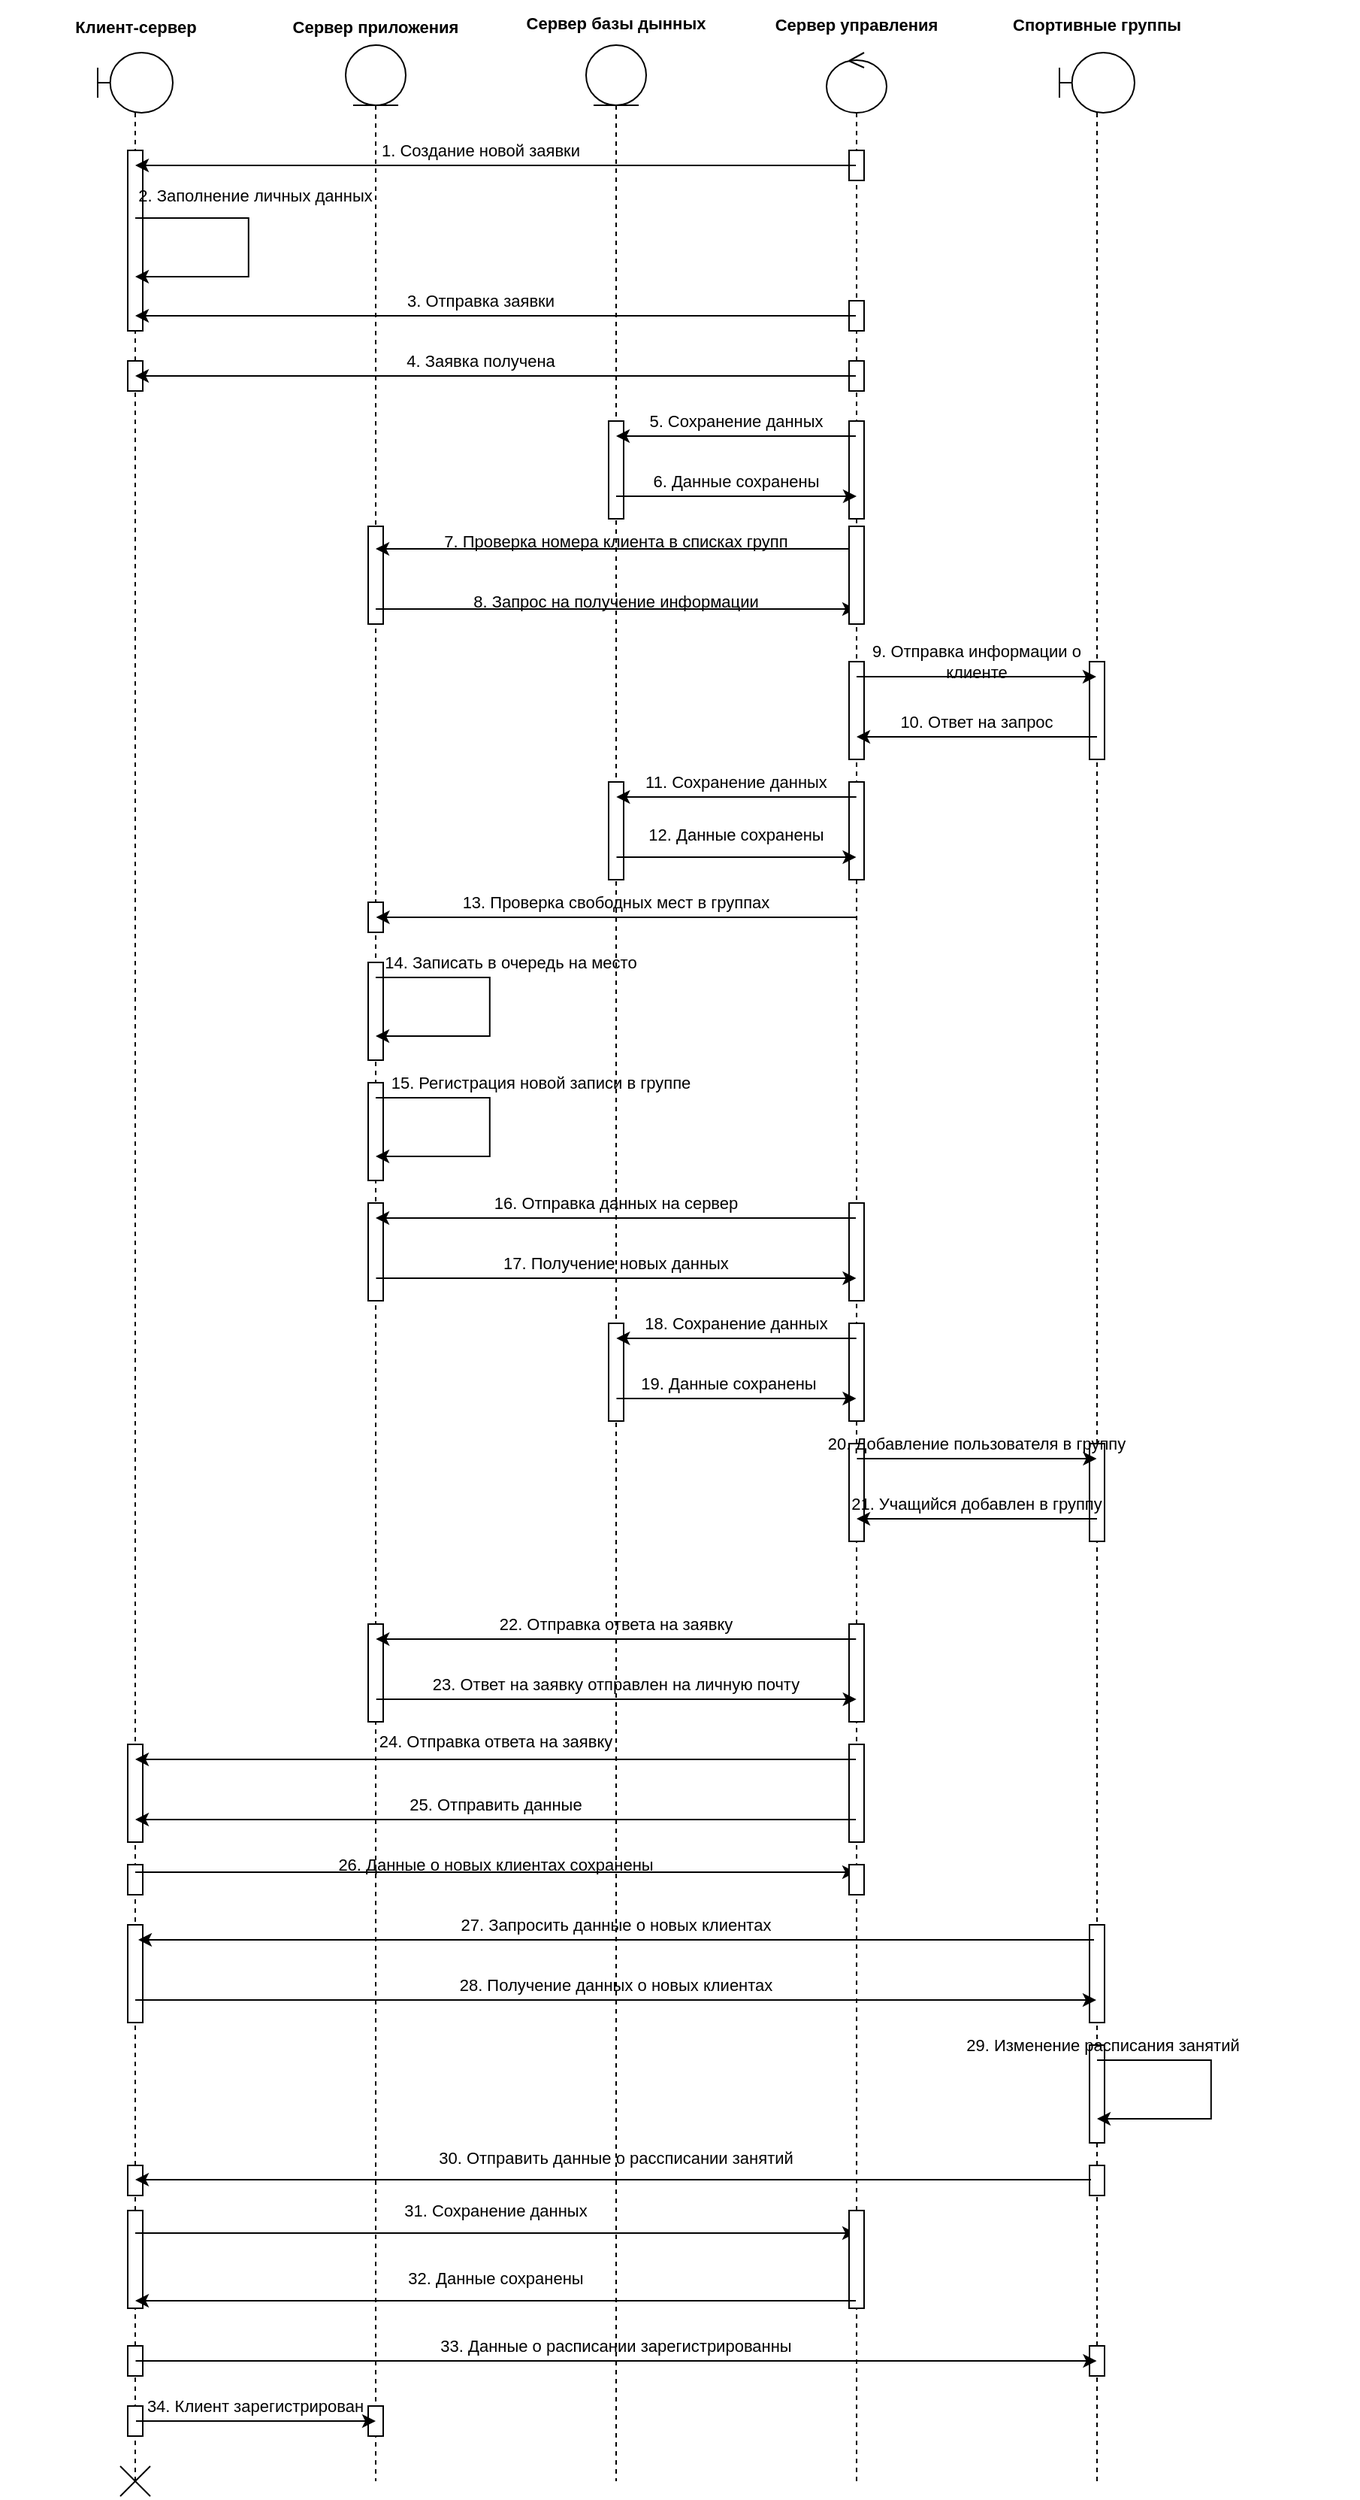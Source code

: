 <mxfile version="16.1.2" type="device"><diagram id="szcy3nR5uqCB43G-WDai" name="Page-1"><mxGraphModel dx="3355" dy="1298" grid="1" gridSize="10" guides="1" tooltips="1" connect="1" arrows="1" fold="1" page="1" pageScale="1" pageWidth="827" pageHeight="1169" math="0" shadow="0"><root><mxCell id="0"/><mxCell id="1" parent="0"/><mxCell id="ODFokgujU97kJLerkF3D-10" value="" style="shape=umlLifeline;participant=umlBoundary;perimeter=lifelinePerimeter;whiteSpace=wrap;html=1;container=1;collapsible=0;recursiveResize=0;verticalAlign=top;spacingTop=36;outlineConnect=0;" parent="1" vertex="1"><mxGeometry x="55" y="65" width="50" height="1615" as="geometry"/></mxCell><mxCell id="MWGUDwz7eSeoZAFQgf_F-28" value="" style="endArrow=none;html=1;rounded=0;" edge="1" parent="ODFokgujU97kJLerkF3D-10"><mxGeometry width="50" height="50" relative="1" as="geometry"><mxPoint x="15" y="1625" as="sourcePoint"/><mxPoint x="35" y="1605" as="targetPoint"/></mxGeometry></mxCell><mxCell id="MWGUDwz7eSeoZAFQgf_F-29" value="" style="endArrow=none;html=1;rounded=0;" edge="1" parent="ODFokgujU97kJLerkF3D-10"><mxGeometry width="50" height="50" relative="1" as="geometry"><mxPoint x="15" y="1605" as="sourcePoint"/><mxPoint x="35" y="1625" as="targetPoint"/></mxGeometry></mxCell><mxCell id="HQy26f-SlW14zIdKnm8M-32" value="" style="html=1;points=[];perimeter=orthogonalPerimeter;fontSize=11;" parent="ODFokgujU97kJLerkF3D-10" vertex="1"><mxGeometry x="20" y="65" width="10" height="120" as="geometry"/></mxCell><mxCell id="MWGUDwz7eSeoZAFQgf_F-51" value="" style="html=1;points=[];perimeter=orthogonalPerimeter;fontSize=11;" vertex="1" parent="ODFokgujU97kJLerkF3D-10"><mxGeometry x="20" y="205" width="10" height="20" as="geometry"/></mxCell><mxCell id="MWGUDwz7eSeoZAFQgf_F-57" value="" style="html=1;points=[];perimeter=orthogonalPerimeter;fontSize=11;" vertex="1" parent="ODFokgujU97kJLerkF3D-10"><mxGeometry x="20" y="1125" width="10" height="65" as="geometry"/></mxCell><mxCell id="MWGUDwz7eSeoZAFQgf_F-59" value="" style="html=1;points=[];perimeter=orthogonalPerimeter;fontSize=11;" vertex="1" parent="ODFokgujU97kJLerkF3D-10"><mxGeometry x="20" y="1245" width="10" height="65" as="geometry"/></mxCell><mxCell id="MWGUDwz7eSeoZAFQgf_F-61" value="" style="html=1;points=[];perimeter=orthogonalPerimeter;fontSize=11;" vertex="1" parent="ODFokgujU97kJLerkF3D-10"><mxGeometry x="20" y="1435" width="10" height="65" as="geometry"/></mxCell><mxCell id="MWGUDwz7eSeoZAFQgf_F-63" value="" style="html=1;points=[];perimeter=orthogonalPerimeter;fontSize=11;" vertex="1" parent="ODFokgujU97kJLerkF3D-10"><mxGeometry x="20" y="1205" width="10" height="20" as="geometry"/></mxCell><mxCell id="MWGUDwz7eSeoZAFQgf_F-68" value="" style="html=1;points=[];perimeter=orthogonalPerimeter;fontSize=11;" vertex="1" parent="ODFokgujU97kJLerkF3D-10"><mxGeometry x="20" y="1525" width="10" height="20" as="geometry"/></mxCell><mxCell id="MWGUDwz7eSeoZAFQgf_F-69" value="" style="html=1;points=[];perimeter=orthogonalPerimeter;fontSize=11;" vertex="1" parent="ODFokgujU97kJLerkF3D-10"><mxGeometry x="20" y="1565" width="10" height="20" as="geometry"/></mxCell><mxCell id="ODFokgujU97kJLerkF3D-16" value="&lt;span style=&quot;font-weight: 700&quot;&gt;Клиент-сервер&lt;/span&gt;" style="text;html=1;align=center;verticalAlign=middle;resizable=0;points=[];autosize=1;strokeColor=none;fontSize=11;" parent="1" vertex="1"><mxGeometry x="30" y="37.5" width="100" height="20" as="geometry"/></mxCell><mxCell id="ODFokgujU97kJLerkF3D-17" value="Сервер приложения" style="text;align=center;fontStyle=1;verticalAlign=middle;spacingLeft=3;spacingRight=3;strokeColor=none;rotatable=0;points=[[0,0.5],[1,0.5]];portConstraint=eastwest;fontSize=11;" parent="1" vertex="1"><mxGeometry x="200" y="36" width="80" height="23" as="geometry"/></mxCell><mxCell id="ODFokgujU97kJLerkF3D-18" value="Сервер базы дынных" style="text;align=center;fontStyle=1;verticalAlign=middle;spacingLeft=3;spacingRight=3;strokeColor=none;rotatable=0;points=[[0,0.5],[1,0.5]];portConstraint=eastwest;fontSize=11;" parent="1" vertex="1"><mxGeometry x="360" y="30" width="80" height="30" as="geometry"/></mxCell><mxCell id="ODFokgujU97kJLerkF3D-19" value="Сервер управления" style="text;align=center;fontStyle=1;verticalAlign=middle;spacingLeft=3;spacingRight=3;strokeColor=none;rotatable=0;points=[[0,0.5],[1,0.5]];portConstraint=eastwest;fontSize=11;" parent="1" vertex="1"><mxGeometry x="520" y="33" width="80" height="26" as="geometry"/></mxCell><mxCell id="ODFokgujU97kJLerkF3D-20" value="Спортивные группы" style="text;align=center;fontStyle=1;verticalAlign=middle;spacingLeft=3;spacingRight=3;strokeColor=none;rotatable=0;points=[[0,0.5],[1,0.5]];portConstraint=eastwest;fontSize=11;" parent="1" vertex="1"><mxGeometry x="680" y="33" width="80" height="26" as="geometry"/></mxCell><mxCell id="ODFokgujU97kJLerkF3D-28" value="1. Создание новой заявки" style="text;html=1;strokeColor=none;fillColor=none;align=center;verticalAlign=middle;whiteSpace=wrap;rounded=0;fontSize=11;" parent="1" vertex="1"><mxGeometry x="140" y="120" width="340" height="20" as="geometry"/></mxCell><mxCell id="HQy26f-SlW14zIdKnm8M-1" value="" style="shape=umlLifeline;participant=umlEntity;perimeter=lifelinePerimeter;whiteSpace=wrap;html=1;container=1;collapsible=0;recursiveResize=0;verticalAlign=top;spacingTop=36;outlineConnect=0;" parent="1" vertex="1"><mxGeometry x="220" y="60" width="40" height="1620" as="geometry"/></mxCell><mxCell id="MWGUDwz7eSeoZAFQgf_F-44" value="" style="html=1;points=[];perimeter=orthogonalPerimeter;fontSize=11;" vertex="1" parent="HQy26f-SlW14zIdKnm8M-1"><mxGeometry x="15" y="770" width="10" height="65" as="geometry"/></mxCell><mxCell id="MWGUDwz7eSeoZAFQgf_F-45" value="" style="html=1;points=[];perimeter=orthogonalPerimeter;fontSize=11;" vertex="1" parent="HQy26f-SlW14zIdKnm8M-1"><mxGeometry x="15" y="690" width="10" height="65" as="geometry"/></mxCell><mxCell id="MWGUDwz7eSeoZAFQgf_F-46" value="" style="html=1;points=[];perimeter=orthogonalPerimeter;fontSize=11;" vertex="1" parent="HQy26f-SlW14zIdKnm8M-1"><mxGeometry x="15" y="610" width="10" height="65" as="geometry"/></mxCell><mxCell id="MWGUDwz7eSeoZAFQgf_F-47" value="" style="html=1;points=[];perimeter=orthogonalPerimeter;fontSize=11;" vertex="1" parent="HQy26f-SlW14zIdKnm8M-1"><mxGeometry x="15" y="320" width="10" height="65" as="geometry"/></mxCell><mxCell id="MWGUDwz7eSeoZAFQgf_F-54" value="" style="html=1;points=[];perimeter=orthogonalPerimeter;fontSize=11;" vertex="1" parent="HQy26f-SlW14zIdKnm8M-1"><mxGeometry x="15" y="570" width="10" height="20" as="geometry"/></mxCell><mxCell id="MWGUDwz7eSeoZAFQgf_F-55" value="" style="html=1;points=[];perimeter=orthogonalPerimeter;fontSize=11;" vertex="1" parent="HQy26f-SlW14zIdKnm8M-1"><mxGeometry x="15" y="1050" width="10" height="65" as="geometry"/></mxCell><mxCell id="MWGUDwz7eSeoZAFQgf_F-70" value="" style="html=1;points=[];perimeter=orthogonalPerimeter;fontSize=11;" vertex="1" parent="HQy26f-SlW14zIdKnm8M-1"><mxGeometry x="15" y="1570" width="10" height="20" as="geometry"/></mxCell><mxCell id="HQy26f-SlW14zIdKnm8M-2" value="" style="shape=umlLifeline;participant=umlEntity;perimeter=lifelinePerimeter;whiteSpace=wrap;html=1;container=1;collapsible=0;recursiveResize=0;verticalAlign=top;spacingTop=36;outlineConnect=0;" parent="1" vertex="1"><mxGeometry x="380" y="60" width="40" height="1620" as="geometry"/></mxCell><mxCell id="HQy26f-SlW14zIdKnm8M-23" value="" style="endArrow=classic;html=1;fontSize=11;" parent="HQy26f-SlW14zIdKnm8M-2" source="HQy26f-SlW14zIdKnm8M-3" edge="1"><mxGeometry width="50" height="50" relative="1" as="geometry"><mxPoint x="-115.33" y="335.0" as="sourcePoint"/><mxPoint x="-140" y="335" as="targetPoint"/></mxGeometry></mxCell><mxCell id="HQy26f-SlW14zIdKnm8M-25" value="" style="endArrow=classic;html=1;fontSize=11;exitX=0.934;exitY=0.488;exitDx=0;exitDy=0;exitPerimeter=0;" parent="HQy26f-SlW14zIdKnm8M-2" target="HQy26f-SlW14zIdKnm8M-3" edge="1"><mxGeometry width="50" height="50" relative="1" as="geometry"><mxPoint x="-140" y="375.0" as="sourcePoint"/><mxPoint x="130.66" y="375.48" as="targetPoint"/></mxGeometry></mxCell><mxCell id="9EREWzM2FgxHDUXJ3Qbt-2" value="" style="endArrow=classic;html=1;fontSize=11;exitX=0.5;exitY=0.062;exitDx=0;exitDy=0;exitPerimeter=0;" parent="HQy26f-SlW14zIdKnm8M-2" edge="1"><mxGeometry width="50" height="50" relative="1" as="geometry"><mxPoint x="-300" y="1215" as="sourcePoint"/><mxPoint x="179.5" y="1215" as="targetPoint"/></mxGeometry></mxCell><mxCell id="9EREWzM2FgxHDUXJ3Qbt-7" value="" style="endArrow=classic;html=1;fontSize=11;exitX=0.5;exitY=0.062;exitDx=0;exitDy=0;exitPerimeter=0;" parent="HQy26f-SlW14zIdKnm8M-2" edge="1"><mxGeometry width="50" height="50" relative="1" as="geometry"><mxPoint x="-300" y="1455" as="sourcePoint"/><mxPoint x="179.5" y="1455" as="targetPoint"/></mxGeometry></mxCell><mxCell id="MWGUDwz7eSeoZAFQgf_F-23" value="30. Отправить данные о рассписании занятий" style="text;html=1;strokeColor=none;fillColor=none;align=center;verticalAlign=middle;whiteSpace=wrap;rounded=0;fontSize=11;" vertex="1" parent="HQy26f-SlW14zIdKnm8M-2"><mxGeometry x="-150" y="1395" width="340" height="20" as="geometry"/></mxCell><mxCell id="MWGUDwz7eSeoZAFQgf_F-43" value="" style="html=1;points=[];perimeter=orthogonalPerimeter;fontSize=11;" vertex="1" parent="HQy26f-SlW14zIdKnm8M-2"><mxGeometry x="15" y="850" width="10" height="65" as="geometry"/></mxCell><mxCell id="MWGUDwz7eSeoZAFQgf_F-48" value="" style="html=1;points=[];perimeter=orthogonalPerimeter;fontSize=11;" vertex="1" parent="HQy26f-SlW14zIdKnm8M-2"><mxGeometry x="15" y="490" width="10" height="65" as="geometry"/></mxCell><mxCell id="MWGUDwz7eSeoZAFQgf_F-49" value="" style="html=1;points=[];perimeter=orthogonalPerimeter;fontSize=11;" vertex="1" parent="HQy26f-SlW14zIdKnm8M-2"><mxGeometry x="15" y="250" width="10" height="65" as="geometry"/></mxCell><mxCell id="HQy26f-SlW14zIdKnm8M-3" value="" style="shape=umlLifeline;participant=umlControl;perimeter=lifelinePerimeter;whiteSpace=wrap;html=1;container=1;collapsible=0;recursiveResize=0;verticalAlign=top;spacingTop=36;outlineConnect=0;" parent="1" vertex="1"><mxGeometry x="540" y="65" width="40" height="1615" as="geometry"/></mxCell><mxCell id="MWGUDwz7eSeoZAFQgf_F-30" value="" style="html=1;points=[];perimeter=orthogonalPerimeter;fontSize=11;" vertex="1" parent="HQy26f-SlW14zIdKnm8M-3"><mxGeometry x="15" y="65" width="10" height="20" as="geometry"/></mxCell><mxCell id="MWGUDwz7eSeoZAFQgf_F-31" value="" style="html=1;points=[];perimeter=orthogonalPerimeter;fontSize=11;" vertex="1" parent="HQy26f-SlW14zIdKnm8M-3"><mxGeometry x="15" y="165" width="10" height="20" as="geometry"/></mxCell><mxCell id="MWGUDwz7eSeoZAFQgf_F-32" value="" style="html=1;points=[];perimeter=orthogonalPerimeter;fontSize=11;" vertex="1" parent="HQy26f-SlW14zIdKnm8M-3"><mxGeometry x="15" y="205" width="10" height="20" as="geometry"/></mxCell><mxCell id="MWGUDwz7eSeoZAFQgf_F-33" value="" style="html=1;points=[];perimeter=orthogonalPerimeter;fontSize=11;" vertex="1" parent="HQy26f-SlW14zIdKnm8M-3"><mxGeometry x="15" y="245" width="10" height="65" as="geometry"/></mxCell><mxCell id="MWGUDwz7eSeoZAFQgf_F-35" value="" style="html=1;points=[];perimeter=orthogonalPerimeter;fontSize=11;" vertex="1" parent="HQy26f-SlW14zIdKnm8M-3"><mxGeometry x="15" y="315" width="10" height="65" as="geometry"/></mxCell><mxCell id="MWGUDwz7eSeoZAFQgf_F-37" value="" style="html=1;points=[];perimeter=orthogonalPerimeter;fontSize=11;" vertex="1" parent="HQy26f-SlW14zIdKnm8M-3"><mxGeometry x="15" y="485" width="10" height="65" as="geometry"/></mxCell><mxCell id="MWGUDwz7eSeoZAFQgf_F-38" value="" style="html=1;points=[];perimeter=orthogonalPerimeter;fontSize=11;" vertex="1" parent="HQy26f-SlW14zIdKnm8M-3"><mxGeometry x="15" y="765" width="10" height="65" as="geometry"/></mxCell><mxCell id="MWGUDwz7eSeoZAFQgf_F-39" value="" style="html=1;points=[];perimeter=orthogonalPerimeter;fontSize=11;" vertex="1" parent="HQy26f-SlW14zIdKnm8M-3"><mxGeometry x="15" y="845" width="10" height="65" as="geometry"/></mxCell><mxCell id="MWGUDwz7eSeoZAFQgf_F-40" value="" style="html=1;points=[];perimeter=orthogonalPerimeter;fontSize=11;" vertex="1" parent="HQy26f-SlW14zIdKnm8M-3"><mxGeometry x="15" y="925" width="10" height="65" as="geometry"/></mxCell><mxCell id="MWGUDwz7eSeoZAFQgf_F-42" value="" style="html=1;points=[];perimeter=orthogonalPerimeter;fontSize=11;" vertex="1" parent="HQy26f-SlW14zIdKnm8M-3"><mxGeometry x="15" y="1045" width="10" height="65" as="geometry"/></mxCell><mxCell id="MWGUDwz7eSeoZAFQgf_F-34" value="" style="html=1;points=[];perimeter=orthogonalPerimeter;fontSize=11;" vertex="1" parent="HQy26f-SlW14zIdKnm8M-3"><mxGeometry x="15" y="405" width="10" height="65" as="geometry"/></mxCell><mxCell id="MWGUDwz7eSeoZAFQgf_F-56" value="" style="html=1;points=[];perimeter=orthogonalPerimeter;fontSize=11;" vertex="1" parent="HQy26f-SlW14zIdKnm8M-3"><mxGeometry x="15" y="1125" width="10" height="65" as="geometry"/></mxCell><mxCell id="MWGUDwz7eSeoZAFQgf_F-62" value="" style="html=1;points=[];perimeter=orthogonalPerimeter;fontSize=11;" vertex="1" parent="HQy26f-SlW14zIdKnm8M-3"><mxGeometry x="15" y="1435" width="10" height="65" as="geometry"/></mxCell><mxCell id="MWGUDwz7eSeoZAFQgf_F-64" value="" style="html=1;points=[];perimeter=orthogonalPerimeter;fontSize=11;" vertex="1" parent="HQy26f-SlW14zIdKnm8M-3"><mxGeometry x="15" y="1205" width="10" height="20" as="geometry"/></mxCell><mxCell id="HQy26f-SlW14zIdKnm8M-5" value="" style="shape=umlLifeline;participant=umlBoundary;perimeter=lifelinePerimeter;whiteSpace=wrap;html=1;container=1;collapsible=0;recursiveResize=0;verticalAlign=top;spacingTop=36;outlineConnect=0;" parent="1" vertex="1"><mxGeometry x="695" y="65" width="50" height="1615" as="geometry"/></mxCell><mxCell id="MWGUDwz7eSeoZAFQgf_F-36" value="" style="html=1;points=[];perimeter=orthogonalPerimeter;fontSize=11;" vertex="1" parent="HQy26f-SlW14zIdKnm8M-5"><mxGeometry x="20" y="405" width="10" height="65" as="geometry"/></mxCell><mxCell id="MWGUDwz7eSeoZAFQgf_F-41" value="" style="html=1;points=[];perimeter=orthogonalPerimeter;fontSize=11;" vertex="1" parent="HQy26f-SlW14zIdKnm8M-5"><mxGeometry x="20" y="925" width="10" height="65" as="geometry"/></mxCell><mxCell id="MWGUDwz7eSeoZAFQgf_F-58" value="" style="html=1;points=[];perimeter=orthogonalPerimeter;fontSize=11;" vertex="1" parent="HQy26f-SlW14zIdKnm8M-5"><mxGeometry x="20" y="1245" width="10" height="65" as="geometry"/></mxCell><mxCell id="MWGUDwz7eSeoZAFQgf_F-60" value="" style="html=1;points=[];perimeter=orthogonalPerimeter;fontSize=11;" vertex="1" parent="HQy26f-SlW14zIdKnm8M-5"><mxGeometry x="20" y="1325" width="10" height="65" as="geometry"/></mxCell><mxCell id="MWGUDwz7eSeoZAFQgf_F-67" value="" style="html=1;points=[];perimeter=orthogonalPerimeter;fontSize=11;" vertex="1" parent="HQy26f-SlW14zIdKnm8M-5"><mxGeometry x="20" y="1405" width="10" height="20" as="geometry"/></mxCell><mxCell id="MWGUDwz7eSeoZAFQgf_F-71" value="" style="html=1;points=[];perimeter=orthogonalPerimeter;fontSize=11;" vertex="1" parent="HQy26f-SlW14zIdKnm8M-5"><mxGeometry x="20" y="1525" width="10" height="20" as="geometry"/></mxCell><mxCell id="HQy26f-SlW14zIdKnm8M-6" value="" style="endArrow=classic;html=1;fontSize=11;rounded=0;" parent="1" source="ODFokgujU97kJLerkF3D-10" target="ODFokgujU97kJLerkF3D-10" edge="1"><mxGeometry width="50" height="50" relative="1" as="geometry"><mxPoint x="90.0" y="174.98" as="sourcePoint"/><mxPoint x="90.4" y="213.83" as="targetPoint"/><Array as="points"><mxPoint x="155.4" y="175"/><mxPoint x="155.4" y="214"/></Array></mxGeometry></mxCell><mxCell id="HQy26f-SlW14zIdKnm8M-7" value="2. Заполнение личных данных" style="text;html=1;strokeColor=none;fillColor=none;align=center;verticalAlign=middle;whiteSpace=wrap;rounded=0;fontSize=11;" parent="1" vertex="1"><mxGeometry x="80" y="150" width="160" height="20" as="geometry"/></mxCell><mxCell id="HQy26f-SlW14zIdKnm8M-13" value="" style="endArrow=classic;html=1;" parent="1" source="HQy26f-SlW14zIdKnm8M-3" edge="1"><mxGeometry width="50" height="50" relative="1" as="geometry"><mxPoint x="524.0" y="240" as="sourcePoint"/><mxPoint x="80" y="240" as="targetPoint"/></mxGeometry></mxCell><mxCell id="HQy26f-SlW14zIdKnm8M-14" value="3. Отправка заявки" style="text;html=1;strokeColor=none;fillColor=none;align=center;verticalAlign=middle;whiteSpace=wrap;rounded=0;fontSize=11;" parent="1" vertex="1"><mxGeometry x="140" y="220" width="340" height="20" as="geometry"/></mxCell><mxCell id="HQy26f-SlW14zIdKnm8M-16" value="" style="endArrow=classic;html=1;" parent="1" source="HQy26f-SlW14zIdKnm8M-3" edge="1"><mxGeometry width="50" height="50" relative="1" as="geometry"><mxPoint x="480" y="330" as="sourcePoint"/><mxPoint x="80" y="280" as="targetPoint"/></mxGeometry></mxCell><mxCell id="HQy26f-SlW14zIdKnm8M-18" value="4. Заявка получена" style="text;html=1;strokeColor=none;fillColor=none;align=center;verticalAlign=middle;whiteSpace=wrap;rounded=0;fontSize=11;" parent="1" vertex="1"><mxGeometry x="140" y="260" width="340" height="20" as="geometry"/></mxCell><mxCell id="HQy26f-SlW14zIdKnm8M-19" value="" style="endArrow=classic;html=1;" parent="1" source="HQy26f-SlW14zIdKnm8M-3" edge="1"><mxGeometry width="50" height="50" relative="1" as="geometry"><mxPoint x="440" y="330" as="sourcePoint"/><mxPoint x="400" y="320" as="targetPoint"/></mxGeometry></mxCell><mxCell id="HQy26f-SlW14zIdKnm8M-20" value="5. Сохранение данных" style="text;html=1;strokeColor=none;fillColor=none;align=center;verticalAlign=middle;whiteSpace=wrap;rounded=0;fontSize=11;" parent="1" vertex="1"><mxGeometry x="310" y="300" width="340" height="20" as="geometry"/></mxCell><mxCell id="HQy26f-SlW14zIdKnm8M-21" value="6. Данные сохранены" style="text;html=1;strokeColor=none;fillColor=none;align=center;verticalAlign=middle;whiteSpace=wrap;rounded=0;fontSize=11;" parent="1" vertex="1"><mxGeometry x="310" y="340" width="340" height="20" as="geometry"/></mxCell><mxCell id="HQy26f-SlW14zIdKnm8M-22" value="" style="endArrow=classic;html=1;" parent="1" source="HQy26f-SlW14zIdKnm8M-2" edge="1"><mxGeometry width="50" height="50" relative="1" as="geometry"><mxPoint x="450" y="330" as="sourcePoint"/><mxPoint x="560" y="360" as="targetPoint"/></mxGeometry></mxCell><mxCell id="HQy26f-SlW14zIdKnm8M-24" value="7. Проверка номера клиента в списках групп" style="text;html=1;strokeColor=none;fillColor=none;align=center;verticalAlign=middle;whiteSpace=wrap;rounded=0;fontSize=11;" parent="1" vertex="1"><mxGeometry x="230" y="380" width="340" height="20" as="geometry"/></mxCell><mxCell id="HQy26f-SlW14zIdKnm8M-26" value="8. Запрос на получение информации" style="text;html=1;strokeColor=none;fillColor=none;align=center;verticalAlign=middle;whiteSpace=wrap;rounded=0;fontSize=11;" parent="1" vertex="1"><mxGeometry x="230" y="420" width="340" height="20" as="geometry"/></mxCell><mxCell id="HQy26f-SlW14zIdKnm8M-27" value="" style="endArrow=classic;html=1;" parent="1" target="HQy26f-SlW14zIdKnm8M-5" edge="1"><mxGeometry width="50" height="50" relative="1" as="geometry"><mxPoint x="560" y="480" as="sourcePoint"/><mxPoint x="660" y="240" as="targetPoint"/></mxGeometry></mxCell><mxCell id="HQy26f-SlW14zIdKnm8M-28" value="9. Отправка информации о клиенте" style="text;html=1;strokeColor=none;fillColor=none;align=center;verticalAlign=middle;whiteSpace=wrap;rounded=0;fontSize=11;" parent="1" vertex="1"><mxGeometry x="555" y="460" width="170" height="20" as="geometry"/></mxCell><mxCell id="HQy26f-SlW14zIdKnm8M-30" value="" style="endArrow=classic;html=1;" parent="1" target="HQy26f-SlW14zIdKnm8M-3" edge="1"><mxGeometry width="50" height="50" relative="1" as="geometry"><mxPoint x="720" y="520" as="sourcePoint"/><mxPoint x="729.5" y="490" as="targetPoint"/></mxGeometry></mxCell><mxCell id="HQy26f-SlW14zIdKnm8M-31" value="10. Ответ на запрос" style="text;html=1;strokeColor=none;fillColor=none;align=center;verticalAlign=middle;whiteSpace=wrap;rounded=0;fontSize=11;" parent="1" vertex="1"><mxGeometry x="555" y="500" width="170" height="20" as="geometry"/></mxCell><mxCell id="HQy26f-SlW14zIdKnm8M-34" value="" style="endArrow=classic;html=1;" parent="1" edge="1"><mxGeometry width="50" height="50" relative="1" as="geometry"><mxPoint x="559.85" y="560" as="sourcePoint"/><mxPoint x="400.156" y="560" as="targetPoint"/></mxGeometry></mxCell><mxCell id="HQy26f-SlW14zIdKnm8M-35" value="" style="endArrow=classic;html=1;" parent="1" edge="1"><mxGeometry width="50" height="50" relative="1" as="geometry"><mxPoint x="400.25" y="600" as="sourcePoint"/><mxPoint x="559.75" y="600" as="targetPoint"/></mxGeometry></mxCell><mxCell id="HQy26f-SlW14zIdKnm8M-36" value="" style="endArrow=classic;html=1;fontSize=11;" parent="1" edge="1"><mxGeometry width="50" height="50" relative="1" as="geometry"><mxPoint x="559.75" y="640" as="sourcePoint"/><mxPoint x="240.25" y="640" as="targetPoint"/></mxGeometry></mxCell><mxCell id="HQy26f-SlW14zIdKnm8M-38" value="" style="endArrow=classic;html=1;fontSize=11;rounded=0;" parent="1" edge="1"><mxGeometry width="50" height="50" relative="1" as="geometry"><mxPoint x="240" y="680" as="sourcePoint"/><mxPoint x="240" y="719" as="targetPoint"/><Array as="points"><mxPoint x="315.9" y="680"/><mxPoint x="315.9" y="719"/></Array></mxGeometry></mxCell><mxCell id="HQy26f-SlW14zIdKnm8M-39" value="" style="endArrow=classic;html=1;fontSize=11;rounded=0;" parent="1" edge="1"><mxGeometry width="50" height="50" relative="1" as="geometry"><mxPoint x="240" y="760" as="sourcePoint"/><mxPoint x="240" y="799" as="targetPoint"/><Array as="points"><mxPoint x="315.9" y="760"/><mxPoint x="315.9" y="799"/></Array></mxGeometry></mxCell><mxCell id="HQy26f-SlW14zIdKnm8M-40" value="" style="endArrow=classic;html=1;fontSize=11;" parent="1" edge="1"><mxGeometry width="50" height="50" relative="1" as="geometry"><mxPoint x="559.5" y="840" as="sourcePoint"/><mxPoint x="240" y="840" as="targetPoint"/></mxGeometry></mxCell><mxCell id="HQy26f-SlW14zIdKnm8M-41" value="" style="endArrow=classic;html=1;fontSize=11;exitX=0.934;exitY=0.488;exitDx=0;exitDy=0;exitPerimeter=0;" parent="1" edge="1"><mxGeometry width="50" height="50" relative="1" as="geometry"><mxPoint x="240.25" y="880.0" as="sourcePoint"/><mxPoint x="559.75" y="880.0" as="targetPoint"/></mxGeometry></mxCell><mxCell id="HQy26f-SlW14zIdKnm8M-42" value="" style="endArrow=classic;html=1;" parent="1" edge="1"><mxGeometry width="50" height="50" relative="1" as="geometry"><mxPoint x="559.85" y="920" as="sourcePoint"/><mxPoint x="400.156" y="920" as="targetPoint"/></mxGeometry></mxCell><mxCell id="HQy26f-SlW14zIdKnm8M-43" value="" style="endArrow=classic;html=1;" parent="1" edge="1"><mxGeometry width="50" height="50" relative="1" as="geometry"><mxPoint x="400.25" y="960" as="sourcePoint"/><mxPoint x="559.75" y="960" as="targetPoint"/></mxGeometry></mxCell><mxCell id="HQy26f-SlW14zIdKnm8M-44" value="" style="endArrow=classic;html=1;" parent="1" edge="1"><mxGeometry width="50" height="50" relative="1" as="geometry"><mxPoint x="560.25" y="1000" as="sourcePoint"/><mxPoint x="719.75" y="1000" as="targetPoint"/></mxGeometry></mxCell><mxCell id="HQy26f-SlW14zIdKnm8M-45" value="" style="endArrow=classic;html=1;" parent="1" edge="1"><mxGeometry width="50" height="50" relative="1" as="geometry"><mxPoint x="719.99" y="1040" as="sourcePoint"/><mxPoint x="560.014" y="1040" as="targetPoint"/></mxGeometry></mxCell><mxCell id="HQy26f-SlW14zIdKnm8M-46" value="" style="endArrow=classic;html=1;fontSize=11;" parent="1" edge="1"><mxGeometry width="50" height="50" relative="1" as="geometry"><mxPoint x="559.63" y="1120" as="sourcePoint"/><mxPoint x="240.13" y="1120" as="targetPoint"/></mxGeometry></mxCell><mxCell id="HQy26f-SlW14zIdKnm8M-47" value="" style="endArrow=classic;html=1;fontSize=11;exitX=0.934;exitY=0.488;exitDx=0;exitDy=0;exitPerimeter=0;" parent="1" edge="1"><mxGeometry width="50" height="50" relative="1" as="geometry"><mxPoint x="240.38" y="1160" as="sourcePoint"/><mxPoint x="559.88" y="1160" as="targetPoint"/></mxGeometry></mxCell><mxCell id="HQy26f-SlW14zIdKnm8M-48" value="" style="endArrow=classic;html=1;" parent="1" edge="1"><mxGeometry width="50" height="50" relative="1" as="geometry"><mxPoint x="559.5" y="1200" as="sourcePoint"/><mxPoint x="80" y="1200" as="targetPoint"/></mxGeometry></mxCell><mxCell id="9EREWzM2FgxHDUXJ3Qbt-1" value="" style="endArrow=classic;html=1;" parent="1" edge="1"><mxGeometry width="50" height="50" relative="1" as="geometry"><mxPoint x="559.5" y="1240" as="sourcePoint"/><mxPoint x="80" y="1240" as="targetPoint"/></mxGeometry></mxCell><mxCell id="9EREWzM2FgxHDUXJ3Qbt-3" value="" style="endArrow=classic;html=1;" parent="1" edge="1"><mxGeometry width="50" height="50" relative="1" as="geometry"><mxPoint x="718" y="1320" as="sourcePoint"/><mxPoint x="82" y="1320" as="targetPoint"/></mxGeometry></mxCell><mxCell id="9EREWzM2FgxHDUXJ3Qbt-4" value="" style="endArrow=classic;html=1;fontSize=11;exitX=0.5;exitY=0.062;exitDx=0;exitDy=0;exitPerimeter=0;" parent="1" target="HQy26f-SlW14zIdKnm8M-5" edge="1"><mxGeometry width="50" height="50" relative="1" as="geometry"><mxPoint x="80" y="1360" as="sourcePoint"/><mxPoint x="559.5" y="1360" as="targetPoint"/></mxGeometry></mxCell><mxCell id="9EREWzM2FgxHDUXJ3Qbt-5" value="" style="endArrow=classic;html=1;fontSize=11;rounded=0;" parent="1" edge="1"><mxGeometry width="50" height="50" relative="1" as="geometry"><mxPoint x="720" y="1400" as="sourcePoint"/><mxPoint x="720" y="1439.0" as="targetPoint"/><Array as="points"><mxPoint x="795.9" y="1400"/><mxPoint x="795.9" y="1439"/></Array></mxGeometry></mxCell><mxCell id="9EREWzM2FgxHDUXJ3Qbt-6" value="" style="endArrow=classic;html=1;startArrow=none;" parent="1" edge="1" source="MWGUDwz7eSeoZAFQgf_F-65"><mxGeometry width="50" height="50" relative="1" as="geometry"><mxPoint x="718" y="1480" as="sourcePoint"/><mxPoint x="82" y="1480" as="targetPoint"/></mxGeometry></mxCell><mxCell id="9EREWzM2FgxHDUXJ3Qbt-8" value="" style="endArrow=classic;html=1;" parent="1" edge="1"><mxGeometry width="50" height="50" relative="1" as="geometry"><mxPoint x="559.5" y="1560" as="sourcePoint"/><mxPoint x="80" y="1560" as="targetPoint"/></mxGeometry></mxCell><mxCell id="9EREWzM2FgxHDUXJ3Qbt-9" value="" style="endArrow=classic;html=1;fontSize=11;exitX=0.5;exitY=0.062;exitDx=0;exitDy=0;exitPerimeter=0;" parent="1" edge="1"><mxGeometry width="50" height="50" relative="1" as="geometry"><mxPoint x="80.25" y="1600" as="sourcePoint"/><mxPoint x="719.75" y="1600" as="targetPoint"/></mxGeometry></mxCell><mxCell id="9EREWzM2FgxHDUXJ3Qbt-10" value="" style="endArrow=classic;html=1;" parent="1" edge="1"><mxGeometry width="50" height="50" relative="1" as="geometry"><mxPoint x="559.5" y="140" as="sourcePoint"/><mxPoint x="80" y="140" as="targetPoint"/></mxGeometry></mxCell><mxCell id="9EREWzM2FgxHDUXJ3Qbt-11" value="" style="endArrow=classic;html=1;" parent="1" edge="1"><mxGeometry width="50" height="50" relative="1" as="geometry"><mxPoint x="80.5" y="1640" as="sourcePoint"/><mxPoint x="240" y="1640" as="targetPoint"/></mxGeometry></mxCell><mxCell id="MWGUDwz7eSeoZAFQgf_F-1" value="11. Сохранение данных" style="text;html=1;strokeColor=none;fillColor=none;align=center;verticalAlign=middle;whiteSpace=wrap;rounded=0;fontSize=11;" vertex="1" parent="1"><mxGeometry x="310" y="540" width="340" height="20" as="geometry"/></mxCell><mxCell id="MWGUDwz7eSeoZAFQgf_F-2" value="12. Данные сохранены" style="text;html=1;strokeColor=none;fillColor=none;align=center;verticalAlign=middle;whiteSpace=wrap;rounded=0;fontSize=11;" vertex="1" parent="1"><mxGeometry x="310" y="575" width="340" height="20" as="geometry"/></mxCell><mxCell id="MWGUDwz7eSeoZAFQgf_F-5" value="13. Проверка свободных мест в группах" style="text;html=1;strokeColor=none;fillColor=none;align=center;verticalAlign=middle;whiteSpace=wrap;rounded=0;fontSize=11;" vertex="1" parent="1"><mxGeometry x="230" y="620" width="340" height="20" as="geometry"/></mxCell><mxCell id="MWGUDwz7eSeoZAFQgf_F-6" value="14. Записать в очередь на место" style="text;html=1;strokeColor=none;fillColor=none;align=center;verticalAlign=middle;whiteSpace=wrap;rounded=0;fontSize=11;" vertex="1" parent="1"><mxGeometry x="160" y="660" width="340" height="20" as="geometry"/></mxCell><mxCell id="MWGUDwz7eSeoZAFQgf_F-7" value="15. Регистрация новой записи в группе" style="text;html=1;strokeColor=none;fillColor=none;align=center;verticalAlign=middle;whiteSpace=wrap;rounded=0;fontSize=11;" vertex="1" parent="1"><mxGeometry x="180" y="740" width="340" height="20" as="geometry"/></mxCell><mxCell id="MWGUDwz7eSeoZAFQgf_F-8" value="16. Отправка данных на сервер" style="text;html=1;strokeColor=none;fillColor=none;align=center;verticalAlign=middle;whiteSpace=wrap;rounded=0;fontSize=11;" vertex="1" parent="1"><mxGeometry x="230" y="820" width="340" height="20" as="geometry"/></mxCell><mxCell id="MWGUDwz7eSeoZAFQgf_F-10" value="17. Получение новых данных" style="text;html=1;strokeColor=none;fillColor=none;align=center;verticalAlign=middle;whiteSpace=wrap;rounded=0;fontSize=11;" vertex="1" parent="1"><mxGeometry x="230" y="860" width="340" height="20" as="geometry"/></mxCell><mxCell id="MWGUDwz7eSeoZAFQgf_F-11" value="18. Сохранение данных" style="text;html=1;strokeColor=none;fillColor=none;align=center;verticalAlign=middle;whiteSpace=wrap;rounded=0;fontSize=11;" vertex="1" parent="1"><mxGeometry x="310" y="900" width="340" height="20" as="geometry"/></mxCell><mxCell id="MWGUDwz7eSeoZAFQgf_F-12" value="19. Данные сохранены" style="text;html=1;strokeColor=none;fillColor=none;align=center;verticalAlign=middle;whiteSpace=wrap;rounded=0;fontSize=11;" vertex="1" parent="1"><mxGeometry x="305" y="940" width="340" height="20" as="geometry"/></mxCell><mxCell id="MWGUDwz7eSeoZAFQgf_F-13" value="20. Добавление пользователя в группу" style="text;html=1;strokeColor=none;fillColor=none;align=center;verticalAlign=middle;whiteSpace=wrap;rounded=0;fontSize=11;" vertex="1" parent="1"><mxGeometry x="470" y="980" width="340" height="20" as="geometry"/></mxCell><mxCell id="MWGUDwz7eSeoZAFQgf_F-14" value="21. Учащийся добавлен в группу" style="text;html=1;strokeColor=none;fillColor=none;align=center;verticalAlign=middle;whiteSpace=wrap;rounded=0;fontSize=11;" vertex="1" parent="1"><mxGeometry x="470" y="1020" width="340" height="20" as="geometry"/></mxCell><mxCell id="MWGUDwz7eSeoZAFQgf_F-15" value="22. Отправка ответа на заявку" style="text;html=1;strokeColor=none;fillColor=none;align=center;verticalAlign=middle;whiteSpace=wrap;rounded=0;fontSize=11;" vertex="1" parent="1"><mxGeometry x="230" y="1100" width="340" height="20" as="geometry"/></mxCell><mxCell id="MWGUDwz7eSeoZAFQgf_F-16" value="23. Ответ на заявку отправлен на личную почту" style="text;html=1;strokeColor=none;fillColor=none;align=center;verticalAlign=middle;whiteSpace=wrap;rounded=0;fontSize=11;" vertex="1" parent="1"><mxGeometry x="230" y="1140" width="340" height="20" as="geometry"/></mxCell><mxCell id="MWGUDwz7eSeoZAFQgf_F-17" value="24. Отправка ответа на заявку" style="text;html=1;strokeColor=none;fillColor=none;align=center;verticalAlign=middle;whiteSpace=wrap;rounded=0;fontSize=11;" vertex="1" parent="1"><mxGeometry x="150" y="1177.5" width="340" height="20" as="geometry"/></mxCell><mxCell id="MWGUDwz7eSeoZAFQgf_F-18" value="25. Отправить данные" style="text;html=1;strokeColor=none;fillColor=none;align=center;verticalAlign=middle;whiteSpace=wrap;rounded=0;fontSize=11;" vertex="1" parent="1"><mxGeometry x="150" y="1220" width="340" height="20" as="geometry"/></mxCell><mxCell id="MWGUDwz7eSeoZAFQgf_F-19" value="26. Данные о новых клиентах сохранены" style="text;html=1;strokeColor=none;fillColor=none;align=center;verticalAlign=middle;whiteSpace=wrap;rounded=0;fontSize=11;" vertex="1" parent="1"><mxGeometry x="150" y="1260" width="340" height="20" as="geometry"/></mxCell><mxCell id="MWGUDwz7eSeoZAFQgf_F-20" value="27. Запросить данные о новых клиентах" style="text;html=1;strokeColor=none;fillColor=none;align=center;verticalAlign=middle;whiteSpace=wrap;rounded=0;fontSize=11;" vertex="1" parent="1"><mxGeometry x="230" y="1300" width="340" height="20" as="geometry"/></mxCell><mxCell id="MWGUDwz7eSeoZAFQgf_F-21" value="28. Получение данных о новых клиентах" style="text;html=1;strokeColor=none;fillColor=none;align=center;verticalAlign=middle;whiteSpace=wrap;rounded=0;fontSize=11;" vertex="1" parent="1"><mxGeometry x="230" y="1340" width="340" height="20" as="geometry"/></mxCell><mxCell id="MWGUDwz7eSeoZAFQgf_F-22" value="29. Изменение расписания занятий" style="text;html=1;strokeColor=none;fillColor=none;align=center;verticalAlign=middle;whiteSpace=wrap;rounded=0;fontSize=11;" vertex="1" parent="1"><mxGeometry x="554" y="1380" width="340" height="20" as="geometry"/></mxCell><mxCell id="MWGUDwz7eSeoZAFQgf_F-24" value="31. Сохранение данных" style="text;html=1;strokeColor=none;fillColor=none;align=center;verticalAlign=middle;whiteSpace=wrap;rounded=0;fontSize=11;" vertex="1" parent="1"><mxGeometry x="150" y="1490" width="340" height="20" as="geometry"/></mxCell><mxCell id="MWGUDwz7eSeoZAFQgf_F-25" value="32. Данные сохранены" style="text;html=1;strokeColor=none;fillColor=none;align=center;verticalAlign=middle;whiteSpace=wrap;rounded=0;fontSize=11;" vertex="1" parent="1"><mxGeometry x="150" y="1535" width="340" height="20" as="geometry"/></mxCell><mxCell id="MWGUDwz7eSeoZAFQgf_F-26" value="33. Данные о расписании зарегистрированны" style="text;html=1;strokeColor=none;fillColor=none;align=center;verticalAlign=middle;whiteSpace=wrap;rounded=0;fontSize=11;" vertex="1" parent="1"><mxGeometry x="230" y="1580" width="340" height="20" as="geometry"/></mxCell><mxCell id="MWGUDwz7eSeoZAFQgf_F-27" value="34. Клиент зарегистрирован" style="text;html=1;strokeColor=none;fillColor=none;align=center;verticalAlign=middle;whiteSpace=wrap;rounded=0;fontSize=11;" vertex="1" parent="1"><mxGeometry x="-10" y="1620" width="340" height="20" as="geometry"/></mxCell><mxCell id="MWGUDwz7eSeoZAFQgf_F-65" value="" style="html=1;points=[];perimeter=orthogonalPerimeter;fontSize=11;" vertex="1" parent="1"><mxGeometry x="75" y="1470" width="10" height="20" as="geometry"/></mxCell><mxCell id="MWGUDwz7eSeoZAFQgf_F-72" value="" style="endArrow=classic;html=1;" edge="1" parent="1"><mxGeometry width="50" height="50" relative="1" as="geometry"><mxPoint x="716" y="1479.44" as="sourcePoint"/><mxPoint x="80" y="1479.44" as="targetPoint"/></mxGeometry></mxCell></root></mxGraphModel></diagram></mxfile>